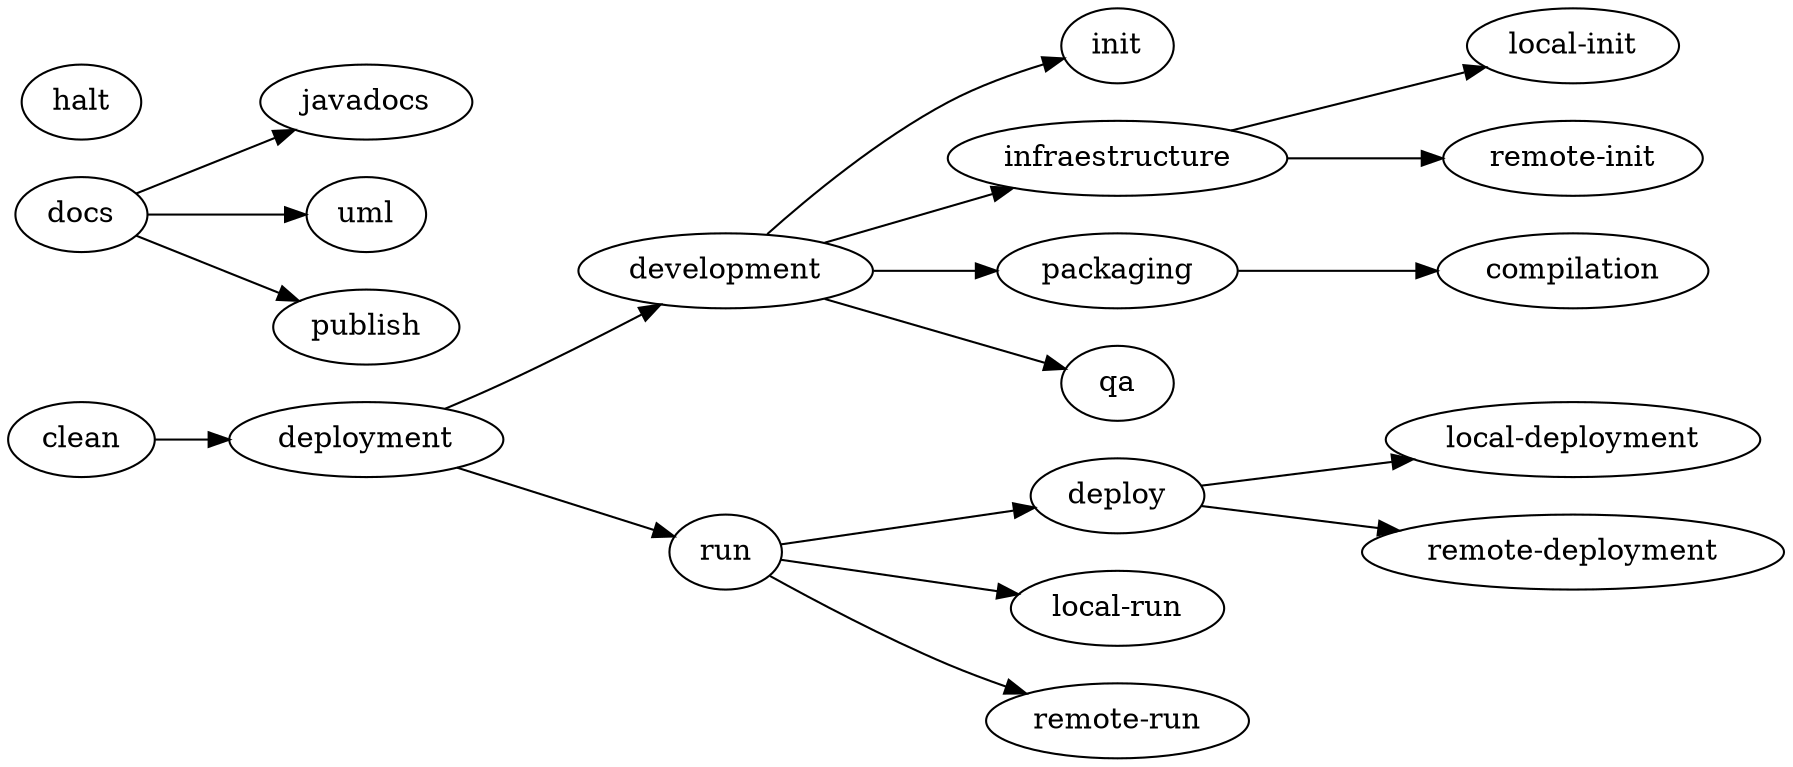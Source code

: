 digraph "G" {
    graph ["rankdir"="LR",];
    "init";
    "development";
    "development" -> "init";
    "development" -> "infraestructure";
    "development" -> "packaging";
    "development" -> "qa";
    "infraestructure";
    "infraestructure" -> "local-init";
    "infraestructure" -> "remote-init";
    "local-init";
    "remote-init";
    "compilation";
    "packaging";
    "packaging" -> "compilation";
    "docs";
    "docs" -> "javadocs";
    "docs" -> "uml";
    "docs" -> "publish";
    "javadocs";
    "uml";
    "publish";
    "qa";
    "deployment";
    "deployment" -> "development";
    "deployment" -> "run";
    "deploy";
    "deploy" -> "local-deployment";
    "deploy" -> "remote-deployment";
    "local-deployment";
    "remote-deployment";
    "run";
    "run" -> "deploy";
    "run" -> "local-run";
    "run" -> "remote-run";
    "local-run";
    "remote-run";
    "clean";
    "clean" -> "deployment";
    "halt";
}

